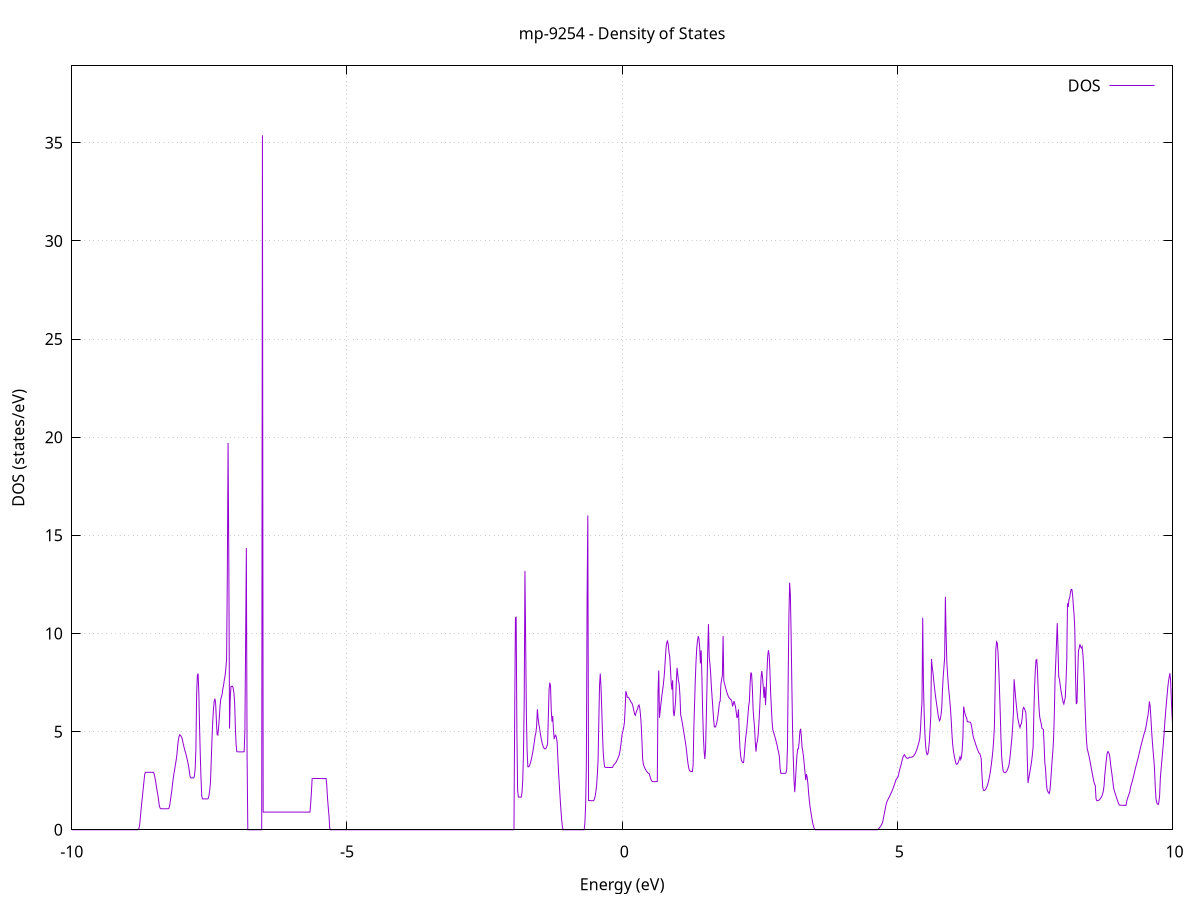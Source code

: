 set title 'mp-9254 - Density of States'
set xlabel 'Energy (eV)'
set ylabel 'DOS (states/eV)'
set grid
set xrange [-10:10]
set yrange [0:38.918]
set xzeroaxis lt -1
set terminal png size 800,600
set output 'mp-9254_dos_gnuplot.png'
plot '-' using 1:2 with lines title 'DOS'
-10.003600 0.000000
-9.990300 0.000000
-9.977000 0.000000
-9.963800 0.000000
-9.950500 0.000000
-9.937200 0.000000
-9.923900 0.000000
-9.910600 0.000000
-9.897300 0.000000
-9.884000 0.000000
-9.870800 0.000000
-9.857500 0.000000
-9.844200 0.000000
-9.830900 0.000000
-9.817600 0.000000
-9.804300 0.000000
-9.791000 0.000000
-9.777800 0.000000
-9.764500 0.000000
-9.751200 0.000000
-9.737900 0.000000
-9.724600 0.000000
-9.711300 0.000000
-9.698000 0.000000
-9.684800 0.000000
-9.671500 0.000000
-9.658200 0.000000
-9.644900 0.000000
-9.631600 0.000000
-9.618300 0.000000
-9.605000 0.000000
-9.591700 0.000000
-9.578500 0.000000
-9.565200 0.000000
-9.551900 0.000000
-9.538600 0.000000
-9.525300 0.000000
-9.512000 0.000000
-9.498700 0.000000
-9.485500 0.000000
-9.472200 0.000000
-9.458900 0.000000
-9.445600 0.000000
-9.432300 0.000000
-9.419000 0.000000
-9.405700 0.000000
-9.392500 0.000000
-9.379200 0.000000
-9.365900 0.000000
-9.352600 0.000000
-9.339300 0.000000
-9.326000 0.000000
-9.312700 0.000000
-9.299500 0.000000
-9.286200 0.000000
-9.272900 0.000000
-9.259600 0.000000
-9.246300 0.000000
-9.233000 0.000000
-9.219700 0.000000
-9.206500 0.000000
-9.193200 0.000000
-9.179900 0.000000
-9.166600 0.000000
-9.153300 0.000000
-9.140000 0.000000
-9.126700 0.000000
-9.113400 0.000000
-9.100200 0.000000
-9.086900 0.000000
-9.073600 0.000000
-9.060300 0.000000
-9.047000 0.000000
-9.033700 0.000000
-9.020400 0.000000
-9.007200 0.000000
-8.993900 0.000000
-8.980600 0.000000
-8.967300 0.000000
-8.954000 0.000000
-8.940700 0.000000
-8.927400 0.000000
-8.914200 0.000000
-8.900900 0.000000
-8.887600 0.000000
-8.874300 0.000000
-8.861000 0.000000
-8.847700 0.000000
-8.834400 0.000000
-8.821200 0.000000
-8.807900 0.000000
-8.794600 0.000400
-8.781300 0.060300
-8.768000 0.221600
-8.754700 0.599600
-8.741400 1.027700
-8.728200 1.391800
-8.714900 1.739400
-8.701600 2.118600
-8.688300 2.471900
-8.675000 2.829900
-8.661700 2.926800
-8.648400 2.927600
-8.635100 2.928200
-8.621900 2.928700
-8.608600 2.929000
-8.595300 2.929100
-8.582000 2.929100
-8.568700 2.928900
-8.555400 2.928600
-8.542100 2.928100
-8.528900 2.927500
-8.515600 2.926700
-8.502300 2.832700
-8.489000 2.656200
-8.475700 2.449800
-8.462400 2.198800
-8.449100 1.973100
-8.435900 1.765200
-8.422600 1.511200
-8.409300 1.211300
-8.396000 1.110900
-8.382700 1.071700
-8.369400 1.070900
-8.356100 1.070900
-8.342900 1.070900
-8.329600 1.070900
-8.316300 1.070900
-8.303000 1.070900
-8.289700 1.070900
-8.276400 1.070900
-8.263100 1.070900
-8.249900 1.070900
-8.236600 1.085000
-8.223300 1.207000
-8.210000 1.454500
-8.196700 1.723900
-8.183400 1.984700
-8.170100 2.316300
-8.156800 2.611600
-8.143600 2.870600
-8.130300 3.095700
-8.117000 3.317900
-8.103700 3.547000
-8.090400 3.816700
-8.077100 4.229000
-8.063800 4.561200
-8.050600 4.758400
-8.037300 4.841400
-8.024000 4.811500
-8.010700 4.751700
-7.997400 4.668600
-7.984100 4.501300
-7.970800 4.327500
-7.957600 4.170600
-7.944300 4.030500
-7.931000 3.902800
-7.917700 3.762700
-7.904400 3.604700
-7.891100 3.428800
-7.877800 3.235000
-7.864600 2.983100
-7.851300 2.715100
-7.838000 2.641300
-7.824700 2.641500
-7.811400 2.641700
-7.798100 2.641800
-7.784800 2.642000
-7.771600 2.746100
-7.758300 3.112400
-7.745000 4.091700
-7.731700 6.891900
-7.718400 7.871700
-7.705100 7.955300
-7.691800 6.971700
-7.678500 5.269100
-7.665300 3.811600
-7.652000 2.599200
-7.638700 1.714800
-7.625400 1.572600
-7.612100 1.572500
-7.598800 1.572500
-7.585500 1.572400
-7.572300 1.572200
-7.559000 1.572100
-7.545700 1.571900
-7.532400 1.571800
-7.519100 1.611000
-7.505800 1.768700
-7.492500 2.047200
-7.479300 2.446500
-7.466000 3.525200
-7.452700 4.633400
-7.439400 5.503800
-7.426100 6.137200
-7.412800 6.547700
-7.399500 6.681800
-7.386300 6.431700
-7.373000 5.574800
-7.359700 4.865100
-7.346400 4.822400
-7.333100 5.195300
-7.319800 5.704100
-7.306500 6.292400
-7.293300 6.655100
-7.280000 6.781400
-7.266700 6.921500
-7.253400 7.208100
-7.240100 7.400400
-7.226800 7.670100
-7.213500 7.867700
-7.200200 8.243200
-7.187000 8.697200
-7.173700 13.112100
-7.160400 19.704100
-7.147100 13.848800
-7.133800 5.162900
-7.120500 6.765000
-7.107200 7.296200
-7.094000 7.308600
-7.080700 7.314900
-7.067400 7.220100
-7.054100 6.974700
-7.040800 6.458900
-7.027500 5.162600
-7.014200 4.339100
-7.001000 3.977400
-6.987700 3.973900
-6.974400 3.971200
-6.961100 3.969200
-6.947800 3.967900
-6.934500 3.967400
-6.921200 3.967600
-6.908000 3.968500
-6.894700 3.970200
-6.881400 3.972500
-6.868100 3.975700
-6.854800 5.025100
-6.841500 9.591300
-6.828200 14.351300
-6.815000 3.778200
-6.801700 0.000000
-6.788400 0.000000
-6.775100 0.000000
-6.761800 0.000000
-6.748500 0.000000
-6.735200 0.000000
-6.721900 0.000000
-6.708700 0.000000
-6.695400 0.000000
-6.682100 0.000000
-6.668800 0.000000
-6.655500 0.000000
-6.642200 0.000000
-6.628900 0.000000
-6.615700 0.000000
-6.602400 0.000000
-6.589100 0.000000
-6.575800 0.000000
-6.562500 0.000000
-6.549200 0.000000
-6.535900 35.380100
-6.522700 0.900000
-6.509400 0.900000
-6.496100 0.900000
-6.482800 0.900000
-6.469500 0.900000
-6.456200 0.900000
-6.442900 0.900000
-6.429700 0.900000
-6.416400 0.900000
-6.403100 0.900000
-6.389800 0.900000
-6.376500 0.900000
-6.363200 0.900000
-6.349900 0.900000
-6.336700 0.900000
-6.323400 0.900000
-6.310100 0.900000
-6.296800 0.900000
-6.283500 0.900000
-6.270200 0.900000
-6.256900 0.900000
-6.243600 0.900000
-6.230400 0.900000
-6.217100 0.900000
-6.203800 0.900000
-6.190500 0.900000
-6.177200 0.900000
-6.163900 0.900000
-6.150600 0.900000
-6.137400 0.900000
-6.124100 0.900000
-6.110800 0.900000
-6.097500 0.900000
-6.084200 0.900000
-6.070900 0.900000
-6.057600 0.900000
-6.044400 0.900000
-6.031100 0.900000
-6.017800 0.900000
-6.004500 0.900000
-5.991200 0.900000
-5.977900 0.900000
-5.964600 0.900000
-5.951400 0.900000
-5.938100 0.900000
-5.924800 0.900000
-5.911500 0.900000
-5.898200 0.900000
-5.884900 0.900000
-5.871600 0.900000
-5.858400 0.900000
-5.845100 0.900000
-5.831800 0.900000
-5.818500 0.900000
-5.805200 0.900000
-5.791900 0.900000
-5.778600 0.900000
-5.765300 0.900000
-5.752100 0.900000
-5.738800 0.900000
-5.725500 0.900000
-5.712200 0.900000
-5.698900 0.900000
-5.685600 0.900000
-5.672300 0.900000
-5.659100 1.339200
-5.645800 1.932200
-5.632500 2.613700
-5.619200 2.613400
-5.605900 2.613100
-5.592600 2.612800
-5.579300 2.612500
-5.566100 2.612300
-5.552800 2.612000
-5.539500 2.611700
-5.526200 2.611500
-5.512900 2.611200
-5.499600 2.611000
-5.486300 2.610700
-5.473100 2.610500
-5.459800 2.610300
-5.446500 2.610000
-5.433200 2.609800
-5.419900 2.609600
-5.406600 2.609400
-5.393300 2.609200
-5.380100 2.609000
-5.366800 2.263800
-5.353500 1.612200
-5.340200 1.146200
-5.326900 0.724500
-5.313600 0.091800
-5.300300 0.000000
-5.287000 0.000000
-5.273800 0.000000
-5.260500 0.000000
-5.247200 0.000000
-5.233900 0.000000
-5.220600 0.000000
-5.207300 0.000000
-5.194000 0.000000
-5.180800 0.000000
-5.167500 0.000000
-5.154200 0.000000
-5.140900 0.000000
-5.127600 0.000000
-5.114300 0.000000
-5.101000 0.000000
-5.087800 0.000000
-5.074500 0.000000
-5.061200 0.000000
-5.047900 0.000000
-5.034600 0.000000
-5.021300 0.000000
-5.008000 0.000000
-4.994800 0.000000
-4.981500 0.000000
-4.968200 0.000000
-4.954900 0.000000
-4.941600 0.000000
-4.928300 0.000000
-4.915000 0.000000
-4.901800 0.000000
-4.888500 0.000000
-4.875200 0.000000
-4.861900 0.000000
-4.848600 0.000000
-4.835300 0.000000
-4.822000 0.000000
-4.808700 0.000000
-4.795500 0.000000
-4.782200 0.000000
-4.768900 0.000000
-4.755600 0.000000
-4.742300 0.000000
-4.729000 0.000000
-4.715700 0.000000
-4.702500 0.000000
-4.689200 0.000000
-4.675900 0.000000
-4.662600 0.000000
-4.649300 0.000000
-4.636000 0.000000
-4.622700 0.000000
-4.609500 0.000000
-4.596200 0.000000
-4.582900 0.000000
-4.569600 0.000000
-4.556300 0.000000
-4.543000 0.000000
-4.529700 0.000000
-4.516500 0.000000
-4.503200 0.000000
-4.489900 0.000000
-4.476600 0.000000
-4.463300 0.000000
-4.450000 0.000000
-4.436700 0.000000
-4.423500 0.000000
-4.410200 0.000000
-4.396900 0.000000
-4.383600 0.000000
-4.370300 0.000000
-4.357000 0.000000
-4.343700 0.000000
-4.330400 0.000000
-4.317200 0.000000
-4.303900 0.000000
-4.290600 0.000000
-4.277300 0.000000
-4.264000 0.000000
-4.250700 0.000000
-4.237400 0.000000
-4.224200 0.000000
-4.210900 0.000000
-4.197600 0.000000
-4.184300 0.000000
-4.171000 0.000000
-4.157700 0.000000
-4.144400 0.000000
-4.131200 0.000000
-4.117900 0.000000
-4.104600 0.000000
-4.091300 0.000000
-4.078000 0.000000
-4.064700 0.000000
-4.051400 0.000000
-4.038200 0.000000
-4.024900 0.000000
-4.011600 0.000000
-3.998300 0.000000
-3.985000 0.000000
-3.971700 0.000000
-3.958400 0.000000
-3.945200 0.000000
-3.931900 0.000000
-3.918600 0.000000
-3.905300 0.000000
-3.892000 0.000000
-3.878700 0.000000
-3.865400 0.000000
-3.852100 0.000000
-3.838900 0.000000
-3.825600 0.000000
-3.812300 0.000000
-3.799000 0.000000
-3.785700 0.000000
-3.772400 0.000000
-3.759100 0.000000
-3.745900 0.000000
-3.732600 0.000000
-3.719300 0.000000
-3.706000 0.000000
-3.692700 0.000000
-3.679400 0.000000
-3.666100 0.000000
-3.652900 0.000000
-3.639600 0.000000
-3.626300 0.000000
-3.613000 0.000000
-3.599700 0.000000
-3.586400 0.000000
-3.573100 0.000000
-3.559900 0.000000
-3.546600 0.000000
-3.533300 0.000000
-3.520000 0.000000
-3.506700 0.000000
-3.493400 0.000000
-3.480100 0.000000
-3.466900 0.000000
-3.453600 0.000000
-3.440300 0.000000
-3.427000 0.000000
-3.413700 0.000000
-3.400400 0.000000
-3.387100 0.000000
-3.373900 0.000000
-3.360600 0.000000
-3.347300 0.000000
-3.334000 0.000000
-3.320700 0.000000
-3.307400 0.000000
-3.294100 0.000000
-3.280800 0.000000
-3.267600 0.000000
-3.254300 0.000000
-3.241000 0.000000
-3.227700 0.000000
-3.214400 0.000000
-3.201100 0.000000
-3.187800 0.000000
-3.174600 0.000000
-3.161300 0.000000
-3.148000 0.000000
-3.134700 0.000000
-3.121400 0.000000
-3.108100 0.000000
-3.094800 0.000000
-3.081600 0.000000
-3.068300 0.000000
-3.055000 0.000000
-3.041700 0.000000
-3.028400 0.000000
-3.015100 0.000000
-3.001800 0.000000
-2.988600 0.000000
-2.975300 0.000000
-2.962000 0.000000
-2.948700 0.000000
-2.935400 0.000000
-2.922100 0.000000
-2.908800 0.000000
-2.895600 0.000000
-2.882300 0.000000
-2.869000 0.000000
-2.855700 0.000000
-2.842400 0.000000
-2.829100 0.000000
-2.815800 0.000000
-2.802500 0.000000
-2.789300 0.000000
-2.776000 0.000000
-2.762700 0.000000
-2.749400 0.000000
-2.736100 0.000000
-2.722800 0.000000
-2.709500 0.000000
-2.696300 0.000000
-2.683000 0.000000
-2.669700 0.000000
-2.656400 0.000000
-2.643100 0.000000
-2.629800 0.000000
-2.616500 0.000000
-2.603300 0.000000
-2.590000 0.000000
-2.576700 0.000000
-2.563400 0.000000
-2.550100 0.000000
-2.536800 0.000000
-2.523500 0.000000
-2.510300 0.000000
-2.497000 0.000000
-2.483700 0.000000
-2.470400 0.000000
-2.457100 0.000000
-2.443800 0.000000
-2.430500 0.000000
-2.417300 0.000000
-2.404000 0.000000
-2.390700 0.000000
-2.377400 0.000000
-2.364100 0.000000
-2.350800 0.000000
-2.337500 0.000000
-2.324200 0.000000
-2.311000 0.000000
-2.297700 0.000000
-2.284400 0.000000
-2.271100 0.000000
-2.257800 0.000000
-2.244500 0.000000
-2.231200 0.000000
-2.218000 0.000000
-2.204700 0.000000
-2.191400 0.000000
-2.178100 0.000000
-2.164800 0.000000
-2.151500 0.000000
-2.138200 0.000000
-2.125000 0.000000
-2.111700 0.000000
-2.098400 0.000000
-2.085100 0.000000
-2.071800 0.000000
-2.058500 0.000000
-2.045200 0.000000
-2.032000 0.000000
-2.018700 0.000000
-2.005400 0.000000
-1.992100 0.000000
-1.978800 0.000000
-1.965500 0.000000
-1.952200 6.071600
-1.939000 10.798600
-1.925700 10.827200
-1.912400 4.914800
-1.899100 2.017500
-1.885800 1.670800
-1.872500 1.667600
-1.859200 1.664600
-1.845900 1.661800
-1.832700 1.664900
-1.819400 1.908600
-1.806100 2.514800
-1.792800 3.931800
-1.779500 6.510100
-1.766200 13.186200
-1.752900 9.569200
-1.739700 5.796300
-1.726400 3.987300
-1.713100 3.207500
-1.699800 3.205800
-1.686500 3.243100
-1.673200 3.348200
-1.659900 3.478900
-1.646700 3.635300
-1.633400 3.817300
-1.620100 4.024900
-1.606800 4.258200
-1.593500 4.517100
-1.580200 4.801000
-1.566900 4.943600
-1.553700 5.297200
-1.540400 6.139200
-1.527100 5.676200
-1.513800 5.380600
-1.500500 5.190200
-1.487200 4.925100
-1.473900 4.697300
-1.460700 4.506600
-1.447400 4.353100
-1.434100 4.236900
-1.420800 4.159500
-1.407500 4.121400
-1.394200 4.123900
-1.380900 4.168000
-1.367600 4.254000
-1.354400 4.381700
-1.341100 5.751600
-1.327800 7.136100
-1.314500 7.497400
-1.301200 7.329800
-1.287900 6.074300
-1.274600 5.510500
-1.261400 5.788600
-1.248100 5.087600
-1.234800 4.623800
-1.221500 4.758200
-1.208200 4.818700
-1.194900 4.726200
-1.181600 4.469700
-1.168400 3.679200
-1.155100 2.914900
-1.141800 2.308700
-1.128500 1.695700
-1.115200 1.109700
-1.101900 0.619400
-1.088600 0.224900
-1.075400 0.000000
-1.062100 0.000000
-1.048800 0.000000
-1.035500 0.000000
-1.022200 0.000000
-1.008900 0.000000
-0.995600 0.000000
-0.982400 0.000000
-0.969100 0.000000
-0.955800 0.000000
-0.942500 0.000000
-0.929200 0.000000
-0.915900 0.000000
-0.902600 0.000000
-0.889300 0.000000
-0.876100 0.000000
-0.862800 0.000000
-0.849500 0.000000
-0.836200 0.000000
-0.822900 0.000000
-0.809600 0.000000
-0.796300 0.000000
-0.783100 0.000000
-0.769800 0.000000
-0.756500 0.000000
-0.743200 0.000000
-0.729900 0.000000
-0.716600 0.000000
-0.703300 0.000000
-0.690100 0.003000
-0.676800 0.350000
-0.663500 1.273900
-0.650200 3.317500
-0.636900 11.850800
-0.623600 16.011900
-0.610300 1.488400
-0.597100 1.486900
-0.583800 1.485400
-0.570500 1.483900
-0.557200 1.482600
-0.543900 1.481200
-0.530600 1.480000
-0.517300 1.484500
-0.504100 1.554600
-0.490800 1.706200
-0.477500 1.939200
-0.464200 2.253600
-0.450900 2.804100
-0.437600 3.517200
-0.424300 5.472300
-0.411000 7.353700
-0.397800 7.958200
-0.384500 7.300400
-0.371200 6.209200
-0.357900 4.959100
-0.344600 3.970600
-0.331300 3.482400
-0.318000 3.200300
-0.304800 3.179200
-0.291500 3.178000
-0.278200 3.177000
-0.264900 3.175900
-0.251600 3.174900
-0.238300 3.174000
-0.225000 3.173000
-0.211800 3.172200
-0.198500 3.171300
-0.185200 3.170600
-0.171900 3.181200
-0.158600 3.287600
-0.145300 3.324400
-0.132000 3.363400
-0.118800 3.409200
-0.105500 3.473300
-0.092200 3.546100
-0.078900 3.627700
-0.065600 3.718000
-0.052300 3.824800
-0.039000 4.021000
-0.025800 4.274600
-0.012500 4.573800
0.000800 4.894800
0.014100 5.028900
0.027400 5.204800
0.040700 5.448800
0.054000 6.136200
0.067300 7.062200
0.080500 6.932000
0.093800 6.749900
0.107100 6.759100
0.120400 6.726800
0.133700 6.655100
0.147000 6.579300
0.160300 6.514800
0.173500 6.461600
0.186800 6.393500
0.200100 6.230500
0.213400 6.062900
0.226700 5.887300
0.240000 5.828900
0.253300 5.965900
0.266500 6.080400
0.279800 6.152400
0.293100 6.312000
0.306400 6.357800
0.319700 6.209800
0.333000 5.867900
0.346300 5.353800
0.359500 4.539800
0.372800 3.588900
0.386100 3.325100
0.399400 3.228600
0.412700 3.143000
0.426000 3.067100
0.439300 3.000900
0.452500 2.946600
0.465800 2.905300
0.479100 2.876800
0.492400 2.858700
0.505700 2.724700
0.519000 2.602100
0.532300 2.511500
0.545600 2.469300
0.558800 2.457500
0.572100 2.454300
0.585400 2.452400
0.598700 2.452000
0.612000 2.453000
0.625300 2.455400
0.638600 2.459200
0.651800 7.032600
0.665100 8.114200
0.678400 5.706600
0.691700 6.077100
0.705000 6.422900
0.718300 6.743900
0.731600 7.028300
0.744800 7.312200
0.758100 7.653800
0.771400 8.088900
0.784700 8.728400
0.798000 9.273900
0.811300 9.541600
0.824600 9.614700
0.837800 9.434500
0.851100 9.043600
0.864400 8.830300
0.877700 8.219300
0.891000 7.481900
0.904300 7.143400
0.917600 7.618900
0.930800 6.012200
0.944100 5.790300
0.957400 6.123700
0.970700 6.531400
0.984000 7.512500
0.997300 8.251200
1.010600 7.917100
1.023900 7.575400
1.037100 7.412200
1.050400 6.826600
1.063700 5.858100
1.077000 5.684100
1.090300 5.491200
1.103600 5.263700
1.116900 5.035700
1.130100 4.803000
1.143400 4.564700
1.156700 4.320000
1.170000 4.020700
1.183300 3.676800
1.196600 3.369100
1.209900 3.150800
1.223100 3.023800
1.236400 2.986400
1.249700 2.969800
1.263000 2.974900
1.276300 2.965300
1.289600 3.284000
1.302900 5.171200
1.316100 6.443600
1.329400 7.622100
1.342700 8.595400
1.356000 9.271100
1.369300 9.641400
1.382600 9.860500
1.395900 9.737300
1.409100 9.259700
1.422400 8.478600
1.435700 9.145200
1.449000 7.835400
1.462300 6.051600
1.475600 4.814900
1.488900 4.011200
1.502200 3.606200
1.515400 4.090100
1.528700 5.645300
1.542000 7.344800
1.555300 9.166400
1.568600 10.477100
1.581900 8.823200
1.595200 8.446400
1.608400 7.958400
1.621700 7.271700
1.635000 6.725300
1.648300 6.191800
1.661600 5.626100
1.674900 5.259400
1.688200 5.224500
1.701400 5.277400
1.714700 5.396400
1.728000 5.578400
1.741300 5.823300
1.754600 6.131200
1.767900 6.502000
1.781200 6.537800
1.794400 7.410500
1.807700 7.655000
1.821000 7.868300
1.834300 9.871700
1.847600 7.589100
1.860900 7.443800
1.874200 7.295700
1.887400 7.148500
1.900700 7.017200
1.914000 6.903900
1.927300 6.810100
1.940600 6.740400
1.953900 6.694000
1.967200 6.654900
1.980500 6.622500
1.993700 6.533300
2.007000 6.286200
2.020300 6.421600
2.033600 6.555300
2.046900 6.410400
2.060200 6.265400
2.073500 5.969200
2.086700 5.691600
2.100000 5.800900
2.113300 6.136700
2.126600 5.022000
2.139900 4.191800
2.153200 3.781500
2.166500 3.550000
2.179700 3.464700
2.193000 3.417700
2.206300 3.426200
2.219600 3.796900
2.232900 4.298600
2.246200 4.734700
2.259500 4.984500
2.272700 5.387500
2.286000 5.834000
2.299300 6.309100
2.312600 6.560600
2.325900 7.499600
2.339200 8.014200
2.352500 7.932800
2.365700 7.229900
2.379000 6.149000
2.392300 5.625800
2.405600 5.234100
2.418900 4.471400
2.432200 3.978300
2.445500 4.395200
2.458800 4.513000
2.472000 4.873100
2.485300 5.444900
2.498600 6.141700
2.511900 6.955600
2.525200 7.815300
2.538500 8.092600
2.551800 7.726400
2.565000 7.237700
2.578300 6.721700
2.591600 7.288600
2.604900 6.352000
2.618200 7.122800
2.631500 8.044100
2.644800 8.855500
2.658000 9.149000
2.671300 8.917000
2.684600 8.144900
2.697900 6.994900
2.711200 6.220500
2.724500 5.526400
2.737800 5.092000
2.751000 4.975600
2.764300 4.851800
2.777600 4.720700
2.790900 4.582300
2.804200 4.436500
2.817500 4.278100
2.830800 4.084200
2.844000 3.937000
2.857300 3.708200
2.870600 3.112200
2.883900 2.873400
2.897200 2.874000
2.910500 2.874600
2.923800 2.875300
2.937100 2.876000
2.950300 2.876700
2.963600 2.877500
2.976900 2.896700
2.990200 3.081100
3.003500 4.141100
3.016800 7.689200
3.030100 10.881800
3.043300 12.586100
3.056600 11.987600
3.069900 10.006100
3.083200 7.442400
3.096500 5.100300
3.109800 3.629700
3.123100 2.520000
3.136300 1.919300
3.149600 2.510500
3.162900 3.219100
3.176200 3.799400
3.189500 4.108300
3.202800 4.126800
3.216100 4.470300
3.229300 5.011700
3.242600 5.144200
3.255900 4.779000
3.269200 4.206100
3.282500 4.003700
3.295800 3.709400
3.309100 3.330500
3.322300 2.932800
3.335600 2.531600
3.348900 2.832300
3.362200 2.675300
3.375500 2.338700
3.388800 1.851200
3.402100 1.465600
3.415400 1.153900
3.428600 0.916200
3.441900 0.680100
3.455200 0.449500
3.468500 0.266400
3.481800 0.131000
3.495100 0.043100
3.508400 0.002900
3.521600 0.000000
3.534900 0.000000
3.548200 0.000000
3.561500 0.000000
3.574800 0.000000
3.588100 0.000000
3.601400 0.000000
3.614600 0.000000
3.627900 0.000000
3.641200 0.000000
3.654500 0.000000
3.667800 0.000000
3.681100 0.000000
3.694400 0.000000
3.707600 0.000000
3.720900 0.000000
3.734200 0.000000
3.747500 0.000000
3.760800 0.000000
3.774100 0.000000
3.787400 0.000000
3.800600 0.000000
3.813900 0.000000
3.827200 0.000000
3.840500 0.000000
3.853800 0.000000
3.867100 0.000000
3.880400 0.000000
3.893700 0.000000
3.906900 0.000000
3.920200 0.000000
3.933500 0.000000
3.946800 0.000000
3.960100 0.000000
3.973400 0.000000
3.986700 0.000000
3.999900 0.000000
4.013200 0.000000
4.026500 0.000000
4.039800 0.000000
4.053100 0.000000
4.066400 0.000000
4.079700 0.000000
4.092900 0.000000
4.106200 0.000000
4.119500 0.000000
4.132800 0.000000
4.146100 0.000000
4.159400 0.000000
4.172700 0.000000
4.185900 0.000000
4.199200 0.000000
4.212500 0.000000
4.225800 0.000000
4.239100 0.000000
4.252400 0.000000
4.265700 0.000000
4.278900 0.000000
4.292200 0.000000
4.305500 0.000000
4.318800 0.000000
4.332100 0.000000
4.345400 0.000000
4.358700 0.000000
4.372000 0.000000
4.385200 0.000000
4.398500 0.000000
4.411800 0.000000
4.425100 0.000000
4.438400 0.000000
4.451700 0.000000
4.465000 0.000000
4.478200 0.000000
4.491500 0.000000
4.504800 0.000000
4.518100 0.000000
4.531400 0.000000
4.544700 0.000000
4.558000 0.000000
4.571200 0.000000
4.584500 0.000000
4.597800 0.000000
4.611100 0.000000
4.624400 0.000000
4.637700 0.000000
4.651000 0.028000
4.664200 0.064800
4.677500 0.108400
4.690800 0.158700
4.704100 0.215900
4.717400 0.279800
4.730700 0.350500
4.744000 0.535800
4.757200 0.737300
4.770500 0.912500
4.783800 1.116500
4.797100 1.299100
4.810400 1.427800
4.823700 1.506600
4.837000 1.577300
4.850300 1.651000
4.863500 1.727500
4.876800 1.807000
4.890100 1.889400
4.903400 1.974800
4.916700 2.064900
4.930000 2.163200
4.943300 2.269300
4.956500 2.383000
4.969800 2.502500
4.983100 2.583300
4.996400 2.637200
5.009700 2.664200
5.023000 2.812800
5.036300 2.982200
5.049500 3.136800
5.062800 3.258400
5.076100 3.405900
5.089400 3.562200
5.102700 3.702200
5.116000 3.779800
5.129300 3.824400
5.142500 3.754200
5.155800 3.696400
5.169100 3.662200
5.182400 3.644300
5.195700 3.640200
5.209000 3.667500
5.222300 3.699800
5.235500 3.697300
5.248800 3.695100
5.262100 3.696500
5.275400 3.712500
5.288700 3.741400
5.302000 3.783100
5.315300 3.838800
5.328600 3.909400
5.341800 3.995100
5.355100 4.095800
5.368400 4.211400
5.381700 4.342100
5.395000 4.487800
5.408300 4.648600
5.421600 5.151500
5.434800 5.905000
5.448100 6.493300
5.461400 10.802600
5.474700 7.423600
5.488000 5.902300
5.501300 4.860600
5.514600 4.274300
5.527800 3.964900
5.541100 3.825800
5.554400 3.856900
5.567700 4.070800
5.581000 4.461500
5.594300 5.063000
5.607600 5.762600
5.620800 8.703900
5.634100 8.298800
5.647400 8.016400
5.660700 7.631900
5.674000 7.278600
5.687300 6.956700
5.700600 6.665900
5.713800 6.406500
5.727100 6.139400
5.740400 5.869000
5.753700 5.677500
5.767000 5.553200
5.780300 5.632100
5.793600 5.846800
5.806900 6.194300
5.820100 7.072000
5.833400 7.806200
5.846700 8.260600
5.860000 8.780200
5.873300 11.868900
5.886600 9.961500
5.899900 8.509200
5.913100 7.920400
5.926400 7.405000
5.939700 6.987100
5.953000 6.598300
5.966300 6.135300
5.979600 5.585100
5.992900 4.851300
6.006100 4.339000
6.019400 4.010000
6.032700 3.790900
6.046000 3.603700
6.059300 3.438500
6.072600 3.336800
6.085900 3.340900
6.099100 3.384400
6.112400 3.467200
6.125700 3.589400
6.139000 3.718700
6.152300 3.582900
6.165600 3.706300
6.178900 4.078500
6.192100 4.753400
6.205400 6.277300
6.218700 6.055300
6.232000 5.888200
6.245300 5.775800
6.258600 5.711300
6.271900 5.509100
6.285200 5.499700
6.298400 5.491600
6.311700 5.485300
6.325000 5.481000
6.338300 5.412200
6.351600 5.223400
6.364900 4.992100
6.378200 4.764400
6.391400 4.638000
6.404700 4.529700
6.418000 4.412600
6.431300 4.296500
6.444600 4.187300
6.457900 4.085000
6.471200 3.989600
6.484400 3.911600
6.497700 3.887400
6.511000 3.765700
6.524300 3.614100
6.537600 2.802700
6.550900 2.186700
6.564200 2.013500
6.577400 2.003100
6.590700 2.016100
6.604000 2.054500
6.617300 2.119600
6.630600 2.211400
6.643900 2.329900
6.657200 2.475100
6.670400 2.646900
6.683700 2.845500
6.697000 3.085700
6.710300 3.373000
6.723600 3.692200
6.736900 4.057900
6.750200 4.560700
6.763500 5.211000
6.776700 7.193000
6.790000 9.203800
6.803300 9.577100
6.816600 9.509900
6.829900 9.018800
6.843200 8.166200
6.856500 7.140800
6.869700 5.982600
6.883000 4.661400
6.896300 3.712900
6.909600 3.281900
6.922900 3.004000
6.936200 2.934600
6.949500 2.910400
6.962700 2.912100
6.976000 2.939600
6.989300 2.993000
7.002600 3.072200
7.015900 3.177200
7.029200 3.308900
7.042500 3.564800
7.055700 3.926900
7.069000 4.305600
7.082300 4.700900
7.095600 5.244200
7.108900 5.946100
7.122200 7.667700
7.135500 7.197000
7.148700 6.763400
7.162000 6.366800
7.175300 6.007300
7.188600 5.684900
7.201900 5.497200
7.215200 5.321300
7.228500 5.206600
7.241800 5.349900
7.255000 5.413300
7.268300 5.682500
7.281600 6.142200
7.294900 6.235400
7.308200 6.181900
7.321500 6.084900
7.334800 5.956700
7.348000 5.318400
7.361300 3.612400
7.374600 2.384200
7.387900 2.596800
7.401200 2.815000
7.414500 3.038900
7.427800 3.268400
7.441000 3.518300
7.454300 3.835200
7.467600 4.224100
7.480900 5.938800
7.494200 7.300800
7.507500 8.147700
7.520800 8.650000
7.534000 8.672900
7.547300 8.070200
7.560600 7.010400
7.573900 6.229600
7.587200 5.759900
7.600500 5.558900
7.613800 5.417000
7.627000 5.177000
7.640300 5.141000
7.653600 5.102900
7.666900 4.351500
7.680200 3.424000
7.693500 3.087300
7.706800 2.443500
7.720100 2.060100
7.733300 1.955000
7.746600 1.892300
7.759900 1.847700
7.773200 2.016500
7.786500 2.453700
7.799800 3.007700
7.813100 3.564400
7.826300 4.013300
7.839600 4.655900
7.852900 5.907600
7.866200 7.684300
7.879500 8.605100
7.892800 9.518500
7.906100 10.526800
7.919300 9.305200
7.932600 7.805900
7.945900 7.660300
7.959200 7.374300
7.972500 7.114200
7.985800 6.898600
7.999100 6.691700
8.012300 6.498500
8.025600 6.406500
8.038900 6.586400
8.052200 6.738400
8.065500 7.598400
8.078800 8.670200
8.092100 11.534400
8.105300 11.352200
8.118600 11.723300
8.131900 11.814400
8.145200 12.070600
8.158500 12.251100
8.171800 12.241000
8.185100 11.966800
8.198400 11.418100
8.211600 10.951400
8.224900 10.223900
8.238200 7.782200
8.251500 6.406500
8.264800 6.478900
8.278100 7.993200
8.291400 9.129600
8.304600 9.247200
8.317900 9.453000
8.331200 9.320200
8.344500 9.261200
8.357800 9.335900
8.371100 8.968900
8.384400 8.397800
8.397600 7.492700
8.410900 6.293100
8.424200 5.308700
8.437500 4.539400
8.450800 4.122300
8.464100 3.980500
8.477400 3.825300
8.490600 3.649500
8.503900 3.451700
8.517200 3.243700
8.530500 3.039900
8.543800 2.840500
8.557100 2.645300
8.570400 2.459300
8.583600 2.330600
8.596900 2.255700
8.610200 1.596300
8.623500 1.483500
8.636800 1.480300
8.650100 1.489200
8.663400 1.510100
8.676700 1.543100
8.689900 1.588100
8.703200 1.645200
8.716500 1.714400
8.729800 1.822900
8.743100 1.965200
8.756400 2.248800
8.769700 2.793100
8.782900 3.164300
8.796200 3.514500
8.809500 3.856200
8.822800 3.976500
8.836100 3.969300
8.849400 3.866100
8.862700 3.686900
8.875900 3.318200
8.889200 3.050500
8.902500 2.765100
8.915800 2.462200
8.929100 2.143300
8.942400 1.990700
8.955700 1.875500
8.968900 1.761100
8.982200 1.647500
8.995500 1.534700
9.008800 1.423800
9.022100 1.315300
9.035400 1.256600
9.048700 1.254400
9.061900 1.252300
9.075200 1.250200
9.088500 1.248200
9.101800 1.246300
9.115100 1.244400
9.128400 1.242600
9.141700 1.240900
9.155000 1.239200
9.168200 1.453200
9.181500 1.580800
9.194800 1.696900
9.208100 1.801600
9.221400 1.894800
9.234700 2.123500
9.248000 2.267500
9.261200 2.390900
9.274500 2.520600
9.287800 2.673200
9.301100 2.828200
9.314400 2.991200
9.327700 3.147000
9.341000 3.295700
9.354200 3.437300
9.367500 3.571700
9.380800 3.720000
9.394100 3.886700
9.407400 4.048500
9.420700 4.205400
9.434000 4.357200
9.447200 4.504200
9.460500 4.646200
9.473800 4.783200
9.487100 4.915000
9.500400 5.039700
9.513700 5.170000
9.527000 5.379900
9.540200 5.629800
9.553500 5.816100
9.566800 6.084000
9.580100 6.538400
9.593400 6.307800
9.606700 5.742800
9.620000 5.073700
9.633300 4.514000
9.646500 4.041100
9.659800 3.625000
9.673100 3.116600
9.686400 2.191800
9.699700 1.584700
9.713000 1.390200
9.726300 1.318600
9.739500 1.288600
9.752800 1.407300
9.766100 1.746300
9.779400 2.647400
9.792700 3.083700
9.806000 3.503000
9.819300 3.925500
9.832500 4.351400
9.845800 4.837700
9.859100 5.405300
9.872400 5.910200
9.885700 6.352600
9.899000 6.769100
9.912300 7.196800
9.925500 7.524600
9.938800 7.756600
9.952100 7.975500
9.965400 7.654000
9.978700 6.658600
9.992000 5.804700
10.005300 5.201600
10.018500 4.854500
10.031800 4.863500
10.045100 4.874300
10.058400 4.875000
10.071700 4.888000
10.085000 4.914400
10.098300 4.971700
10.111600 5.050900
10.124800 5.162600
10.138100 5.340400
10.151400 5.593200
10.164700 5.824500
10.178000 6.150400
10.191300 6.605500
10.204600 7.182200
10.217800 7.731300
10.231100 8.039500
10.244400 8.178400
10.257700 8.064600
10.271000 7.653300
10.284300 7.336500
10.297600 7.111300
10.310800 7.015800
10.324100 6.953600
10.337400 6.977800
10.350700 6.740800
10.364000 6.588100
10.377300 6.837900
10.390600 7.596500
10.403800 8.254900
10.417100 8.579300
10.430400 8.805100
10.443700 8.562700
10.457000 7.745600
10.470300 7.010800
10.483600 6.445800
10.496800 6.449900
10.510100 6.598700
10.523400 6.783800
10.536700 6.634600
10.550000 6.635800
10.563300 6.720200
10.576600 6.926400
10.589900 7.145000
10.603100 7.395800
10.616400 7.684300
10.629700 7.992200
10.643000 8.321400
10.656300 8.698300
10.669600 8.713400
10.682900 8.032900
10.696100 7.895400
10.709400 7.657800
10.722700 7.088300
10.736000 6.693900
10.749300 6.365200
10.762600 6.108000
10.775900 5.923800
10.789100 5.982100
10.802400 6.179600
10.815700 6.291800
10.829000 6.381300
10.842300 6.579200
10.855600 6.618900
10.868900 6.686900
10.882100 6.846400
10.895400 7.015700
10.908700 7.180200
10.922000 7.340100
10.935300 8.106400
10.948600 8.726400
10.961900 8.386400
10.975100 7.839800
10.988400 7.186700
11.001700 6.491600
11.015000 5.879600
11.028300 5.449200
11.041600 5.202100
11.054900 5.087700
11.068200 5.010000
11.081400 4.972100
11.094700 4.987000
11.108000 5.041100
11.121300 5.157400
11.134600 5.352900
11.147900 5.622700
11.161200 5.998800
11.174400 6.401000
11.187700 6.202800
11.201000 6.093300
11.214300 6.042300
11.227600 6.042600
11.240900 6.155600
11.254200 6.400400
11.267400 7.112600
11.280700 7.956900
11.294000 8.825100
11.307300 8.993600
11.320600 8.484900
11.333900 8.069700
11.347200 7.864600
11.360400 7.453100
11.373700 6.979200
11.387000 6.615500
11.400300 6.358800
11.413600 6.215500
11.426900 6.180100
11.440200 6.287000
11.453400 6.605100
11.466700 6.896700
11.480000 7.154100
11.493300 7.356900
11.506600 7.437500
11.519900 7.437400
11.533200 7.416900
11.546500 7.377300
11.559700 7.318300
11.573000 7.239500
11.586300 7.636700
11.599600 7.151000
11.612900 7.014700
11.626200 6.974000
11.639500 7.460600
11.652700 7.564800
11.666000 7.282000
11.679300 6.973900
11.692600 6.577400
11.705900 6.200800
11.719200 5.874700
11.732500 5.740400
11.745700 5.799500
11.759000 5.986400
11.772300 6.187300
11.785600 6.397500
11.798900 6.617000
11.812200 6.884500
11.825500 7.148800
11.838700 7.367800
11.852000 7.774700
11.865300 7.837300
11.878600 7.657500
11.891900 7.497600
11.905200 7.351800
11.918500 7.230000
11.931700 7.132000
11.945000 7.059900
11.958300 7.011000
11.971600 6.640800
11.984900 6.399600
11.998200 6.238400
12.011500 6.094800
12.024800 6.037600
12.038000 6.032500
12.051300 6.089700
12.064600 6.207500
12.077900 6.518900
12.091200 6.784100
12.104500 7.041100
12.117800 7.250200
12.131000 7.402800
12.144300 7.503500
12.157600 7.566500
12.170900 7.592300
12.184200 7.590100
12.197500 7.560400
12.210800 7.490800
12.224000 7.365900
12.237300 7.178400
12.250600 7.042400
12.263900 7.090300
12.277200 7.065400
12.290500 7.011400
12.303800 6.833600
12.317000 6.356700
12.330300 6.089600
12.343600 6.196900
12.356900 6.610200
12.370200 7.123400
12.383500 7.671300
12.396800 7.429400
12.410000 7.803600
12.423300 8.354100
12.436600 9.023600
12.449900 9.750400
12.463200 9.882000
12.476500 9.408800
12.489800 8.356800
12.503100 6.403000
12.516300 5.002800
12.529600 4.975300
12.542900 5.200900
12.556200 5.820700
12.569500 6.484800
12.582800 6.854000
12.596100 7.091800
12.609300 7.213600
12.622600 7.219300
12.635900 8.186900
12.649200 7.433500
12.662500 6.987600
12.675800 6.708000
12.689100 6.501000
12.702300 6.298600
12.715600 6.106000
12.728900 5.923000
12.742200 5.749700
12.755500 5.586200
12.768800 5.432300
12.782100 5.297900
12.795300 5.239700
12.808600 5.243000
12.821900 5.441200
12.835200 6.219000
12.848500 6.828900
12.861800 7.370700
12.875100 8.548000
12.888300 9.720800
12.901600 9.538200
12.914900 8.602500
12.928200 8.319600
12.941500 7.967900
12.954800 7.748300
12.968100 7.452300
12.981400 7.079700
12.994600 6.634600
13.007900 6.158200
13.021200 6.089200
13.034500 6.047200
13.047800 6.064200
13.061100 6.006600
13.074400 5.891500
13.087600 5.908500
13.100900 6.059300
13.114200 6.217700
13.127500 6.383400
13.140800 6.553400
13.154100 6.687100
13.167400 6.790500
13.180600 6.900000
13.193900 7.040100
13.207200 7.308500
13.220500 7.628900
13.233800 7.921400
13.247100 8.099200
13.260400 8.309600
13.273600 8.956600
13.286900 9.637500
13.300200 9.452100
13.313500 8.183100
13.326800 8.421800
13.340100 8.775900
13.353400 9.117400
13.366600 9.715500
13.379900 10.345300
13.393200 11.007600
13.406500 11.690100
13.419800 9.681300
13.433100 8.778100
13.446400 8.326600
13.459700 7.777000
13.472900 7.065300
13.486200 6.320800
13.499500 5.883900
13.512800 5.747000
13.526100 5.888000
13.539400 6.163900
13.552700 6.510700
13.565900 6.849300
13.579200 7.497500
13.592500 8.104400
13.605800 7.897100
13.619100 7.759700
13.632400 7.664100
13.645700 7.535100
13.658900 7.370800
13.672200 7.069000
13.685500 6.732500
13.698800 5.348800
13.712100 4.391100
13.725400 4.522000
13.738700 4.664100
13.751900 4.817500
13.765200 4.982100
13.778500 5.182000
13.791800 5.447100
13.805100 5.747300
13.818400 6.110200
13.831700 6.297900
13.844900 6.250100
13.858200 6.282600
13.871500 6.334900
13.884800 6.398000
13.898100 6.461100
13.911400 6.533700
13.924700 6.655200
13.938000 6.787300
13.951200 6.880000
13.964500 7.111800
13.977800 7.286200
13.991100 7.418300
14.004400 7.557600
14.017700 7.724200
14.031000 7.917200
14.044200 7.720700
14.057500 7.493500
14.070800 7.270300
14.084100 7.086500
14.097400 6.970900
14.110700 7.144800
14.124000 7.341200
14.137200 7.768300
14.150500 9.355800
14.163800 10.518800
14.177100 9.604000
14.190400 7.519600
14.203700 6.299800
14.217000 6.168600
14.230200 6.054300
14.243500 5.957000
14.256800 5.876600
14.270100 5.814100
14.283400 5.769900
14.296700 5.776500
14.310000 5.960700
14.323200 6.283100
14.336500 6.574000
14.349800 7.097100
14.363100 7.896300
14.376400 8.510800
14.389700 9.171200
14.403000 9.753700
14.416300 10.002400
14.429500 9.923200
14.442800 9.599400
14.456100 9.130800
14.469400 8.686500
14.482700 8.302500
14.496000 8.170400
14.509300 7.984300
14.522500 7.793500
14.535800 7.599900
14.549100 7.459700
14.562400 7.336600
14.575700 7.291600
14.589000 7.250400
14.602300 7.213000
14.615500 7.188500
14.628800 7.188200
14.642100 7.168900
14.655400 7.130600
14.668700 7.073200
14.682000 6.996700
14.695300 6.843300
14.708500 6.644300
14.721800 6.491100
14.735100 7.476800
14.748400 7.309700
14.761700 7.859400
14.775000 8.192700
14.788300 6.371000
14.801500 5.860600
14.814800 5.364700
14.828100 5.286900
14.841400 5.348900
14.854700 5.443200
14.868000 5.569700
14.881300 5.642300
14.894600 5.586900
14.907800 5.403700
14.921100 5.039900
14.934400 4.636700
14.947700 4.522400
14.961000 4.507100
14.974300 4.682000
14.987600 5.732200
15.000800 4.402700
15.014100 3.838900
15.027400 3.522200
15.040700 3.169100
15.054000 2.866500
15.067300 2.691400
15.080600 2.579100
15.093800 2.482200
15.107100 2.400700
15.120400 2.334500
15.133700 2.283600
15.147000 2.234100
15.160300 2.137200
15.173600 2.039100
15.186800 1.940000
15.200100 1.839700
15.213400 1.738300
15.226700 1.635800
15.240000 1.511900
15.253300 1.349600
15.266600 1.191700
15.279800 1.038300
15.293100 0.889400
15.306400 0.736000
15.319700 0.513900
15.333000 0.281400
15.346300 0.050300
15.359600 0.000200
15.372900 0.000000
15.386100 0.000000
15.399400 0.000000
15.412700 0.000000
15.426000 0.000000
15.439300 0.000000
15.452600 0.000000
15.465900 0.000000
15.479100 0.000000
15.492400 0.000000
15.505700 0.000000
15.519000 0.000000
15.532300 0.000000
15.545600 0.000000
15.558900 0.000000
15.572100 0.000000
15.585400 0.000000
15.598700 0.000000
15.612000 0.000000
15.625300 0.000000
15.638600 0.000000
15.651900 0.000000
15.665100 0.000000
15.678400 0.000000
15.691700 0.000000
15.705000 0.000000
15.718300 0.000000
15.731600 0.000000
15.744900 0.000000
15.758100 0.000000
15.771400 0.000000
15.784700 0.000000
15.798000 0.000000
15.811300 0.000000
15.824600 0.000000
15.837900 0.000000
15.851200 0.000000
15.864400 0.000000
15.877700 0.000000
15.891000 0.000000
15.904300 0.000000
15.917600 0.000000
15.930900 0.000000
15.944200 0.000000
15.957400 0.000000
15.970700 0.000000
15.984000 0.000000
15.997300 0.000000
16.010600 0.000000
16.023900 0.000000
16.037200 0.000000
16.050400 0.000000
16.063700 0.000000
16.077000 0.000000
16.090300 0.000000
16.103600 0.000000
16.116900 0.000000
16.130200 0.000000
16.143400 0.000000
16.156700 0.000000
16.170000 0.000000
16.183300 0.000000
16.196600 0.000000
16.209900 0.000000
16.223200 0.000000
16.236400 0.000000
16.249700 0.000000
16.263000 0.000000
16.276300 0.000000
16.289600 0.000000
16.302900 0.000000
16.316200 0.000000
16.329500 0.000000
16.342700 0.000000
16.356000 0.000000
16.369300 0.000000
16.382600 0.000000
16.395900 0.000000
16.409200 0.000000
16.422500 0.000000
16.435700 0.000000
16.449000 0.000000
16.462300 0.000000
16.475600 0.000000
16.488900 0.000000
16.502200 0.000000
16.515500 0.000000
16.528700 0.000000
16.542000 0.000000
16.555300 0.000000
16.568600 0.000000
e
